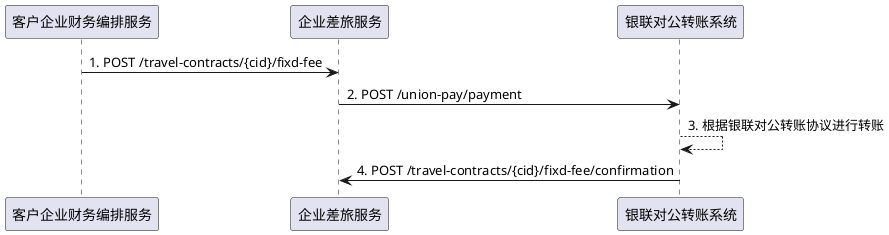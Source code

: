 @startuml

participant 客户企业财务编排服务 as f
participant 企业差旅服务 as t
participant 银联对公转账系统 as u

f -> t: 1. POST /travel-contracts/{cid}/fixd-fee
t -> u: 2. POST /union-pay/payment
u --> u: 3. 根据银联对公转账协议进行转账
u -> t: 4. POST /travel-contracts/{cid}/fixd-fee/confirmation

@enduml
